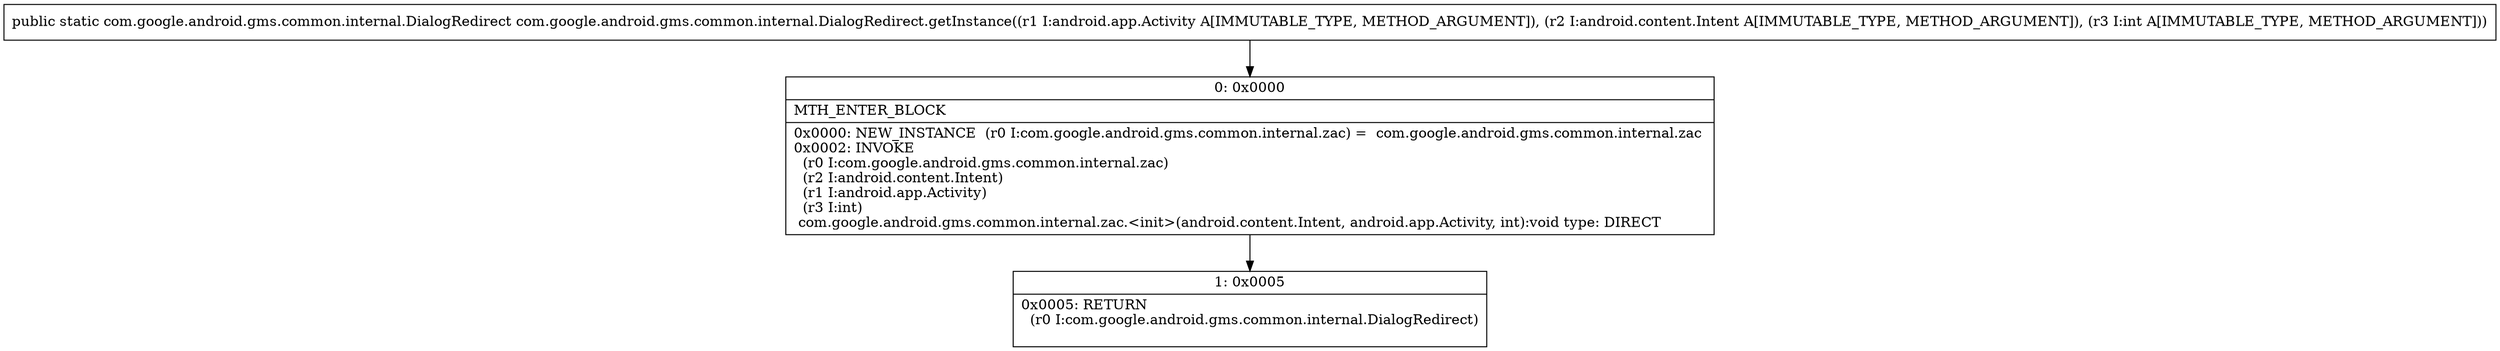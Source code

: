 digraph "CFG forcom.google.android.gms.common.internal.DialogRedirect.getInstance(Landroid\/app\/Activity;Landroid\/content\/Intent;I)Lcom\/google\/android\/gms\/common\/internal\/DialogRedirect;" {
Node_0 [shape=record,label="{0\:\ 0x0000|MTH_ENTER_BLOCK\l|0x0000: NEW_INSTANCE  (r0 I:com.google.android.gms.common.internal.zac) =  com.google.android.gms.common.internal.zac \l0x0002: INVOKE  \l  (r0 I:com.google.android.gms.common.internal.zac)\l  (r2 I:android.content.Intent)\l  (r1 I:android.app.Activity)\l  (r3 I:int)\l com.google.android.gms.common.internal.zac.\<init\>(android.content.Intent, android.app.Activity, int):void type: DIRECT \l}"];
Node_1 [shape=record,label="{1\:\ 0x0005|0x0005: RETURN  \l  (r0 I:com.google.android.gms.common.internal.DialogRedirect)\l \l}"];
MethodNode[shape=record,label="{public static com.google.android.gms.common.internal.DialogRedirect com.google.android.gms.common.internal.DialogRedirect.getInstance((r1 I:android.app.Activity A[IMMUTABLE_TYPE, METHOD_ARGUMENT]), (r2 I:android.content.Intent A[IMMUTABLE_TYPE, METHOD_ARGUMENT]), (r3 I:int A[IMMUTABLE_TYPE, METHOD_ARGUMENT])) }"];
MethodNode -> Node_0;
Node_0 -> Node_1;
}

